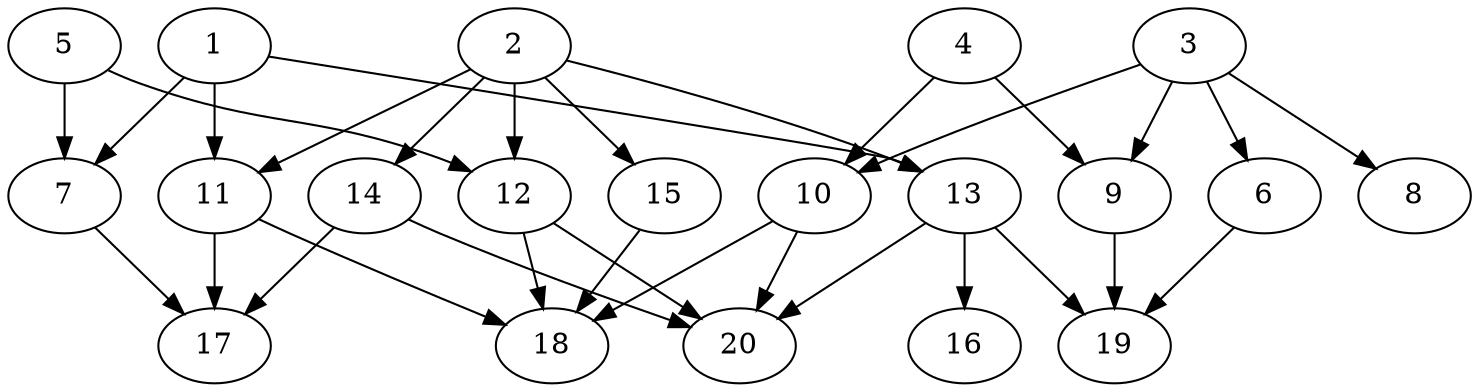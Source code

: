 // DAG automatically generated by daggen at Sat Jul 27 15:39:06 2019
// ./daggen --dot -n 20 --ccr 0.4 --fat 0.8 --regular 0.5 --density 0.4 --mindata 5242880 --maxdata 52428800 
digraph G {
  1 [size="78599680", alpha="0.04", expect_size="31439872"] 
  1 -> 7 [size ="31439872"]
  1 -> 11 [size ="31439872"]
  1 -> 13 [size ="31439872"]
  2 [size="127777280", alpha="0.06", expect_size="51110912"] 
  2 -> 11 [size ="51110912"]
  2 -> 12 [size ="51110912"]
  2 -> 13 [size ="51110912"]
  2 -> 14 [size ="51110912"]
  2 -> 15 [size ="51110912"]
  3 [size="100267520", alpha="0.05", expect_size="40107008"] 
  3 -> 6 [size ="40107008"]
  3 -> 8 [size ="40107008"]
  3 -> 9 [size ="40107008"]
  3 -> 10 [size ="40107008"]
  4 [size="94691840", alpha="0.00", expect_size="37876736"] 
  4 -> 9 [size ="37876736"]
  4 -> 10 [size ="37876736"]
  5 [size="69885440", alpha="0.19", expect_size="27954176"] 
  5 -> 7 [size ="27954176"]
  5 -> 12 [size ="27954176"]
  6 [size="60014080", alpha="0.11", expect_size="24005632"] 
  6 -> 19 [size ="24005632"]
  7 [size="44879360", alpha="0.04", expect_size="17951744"] 
  7 -> 17 [size ="17951744"]
  8 [size="77035520", alpha="0.02", expect_size="30814208"] 
  9 [size="86031360", alpha="0.14", expect_size="34412544"] 
  9 -> 19 [size ="34412544"]
  10 [size="111383040", alpha="0.05", expect_size="44553216"] 
  10 -> 18 [size ="44553216"]
  10 -> 20 [size ="44553216"]
  11 [size="72640000", alpha="0.12", expect_size="29056000"] 
  11 -> 17 [size ="29056000"]
  11 -> 18 [size ="29056000"]
  12 [size="95413760", alpha="0.12", expect_size="38165504"] 
  12 -> 18 [size ="38165504"]
  12 -> 20 [size ="38165504"]
  13 [size="13800960", alpha="0.13", expect_size="5520384"] 
  13 -> 16 [size ="5520384"]
  13 -> 19 [size ="5520384"]
  13 -> 20 [size ="5520384"]
  14 [size="42462720", alpha="0.07", expect_size="16985088"] 
  14 -> 17 [size ="16985088"]
  14 -> 20 [size ="16985088"]
  15 [size="45391360", alpha="0.11", expect_size="18156544"] 
  15 -> 18 [size ="18156544"]
  16 [size="41766400", alpha="0.13", expect_size="16706560"] 
  17 [size="105774080", alpha="0.11", expect_size="42309632"] 
  18 [size="126871040", alpha="0.11", expect_size="50748416"] 
  19 [size="18065920", alpha="0.01", expect_size="7226368"] 
  20 [size="98245120", alpha="0.13", expect_size="39298048"] 
}
